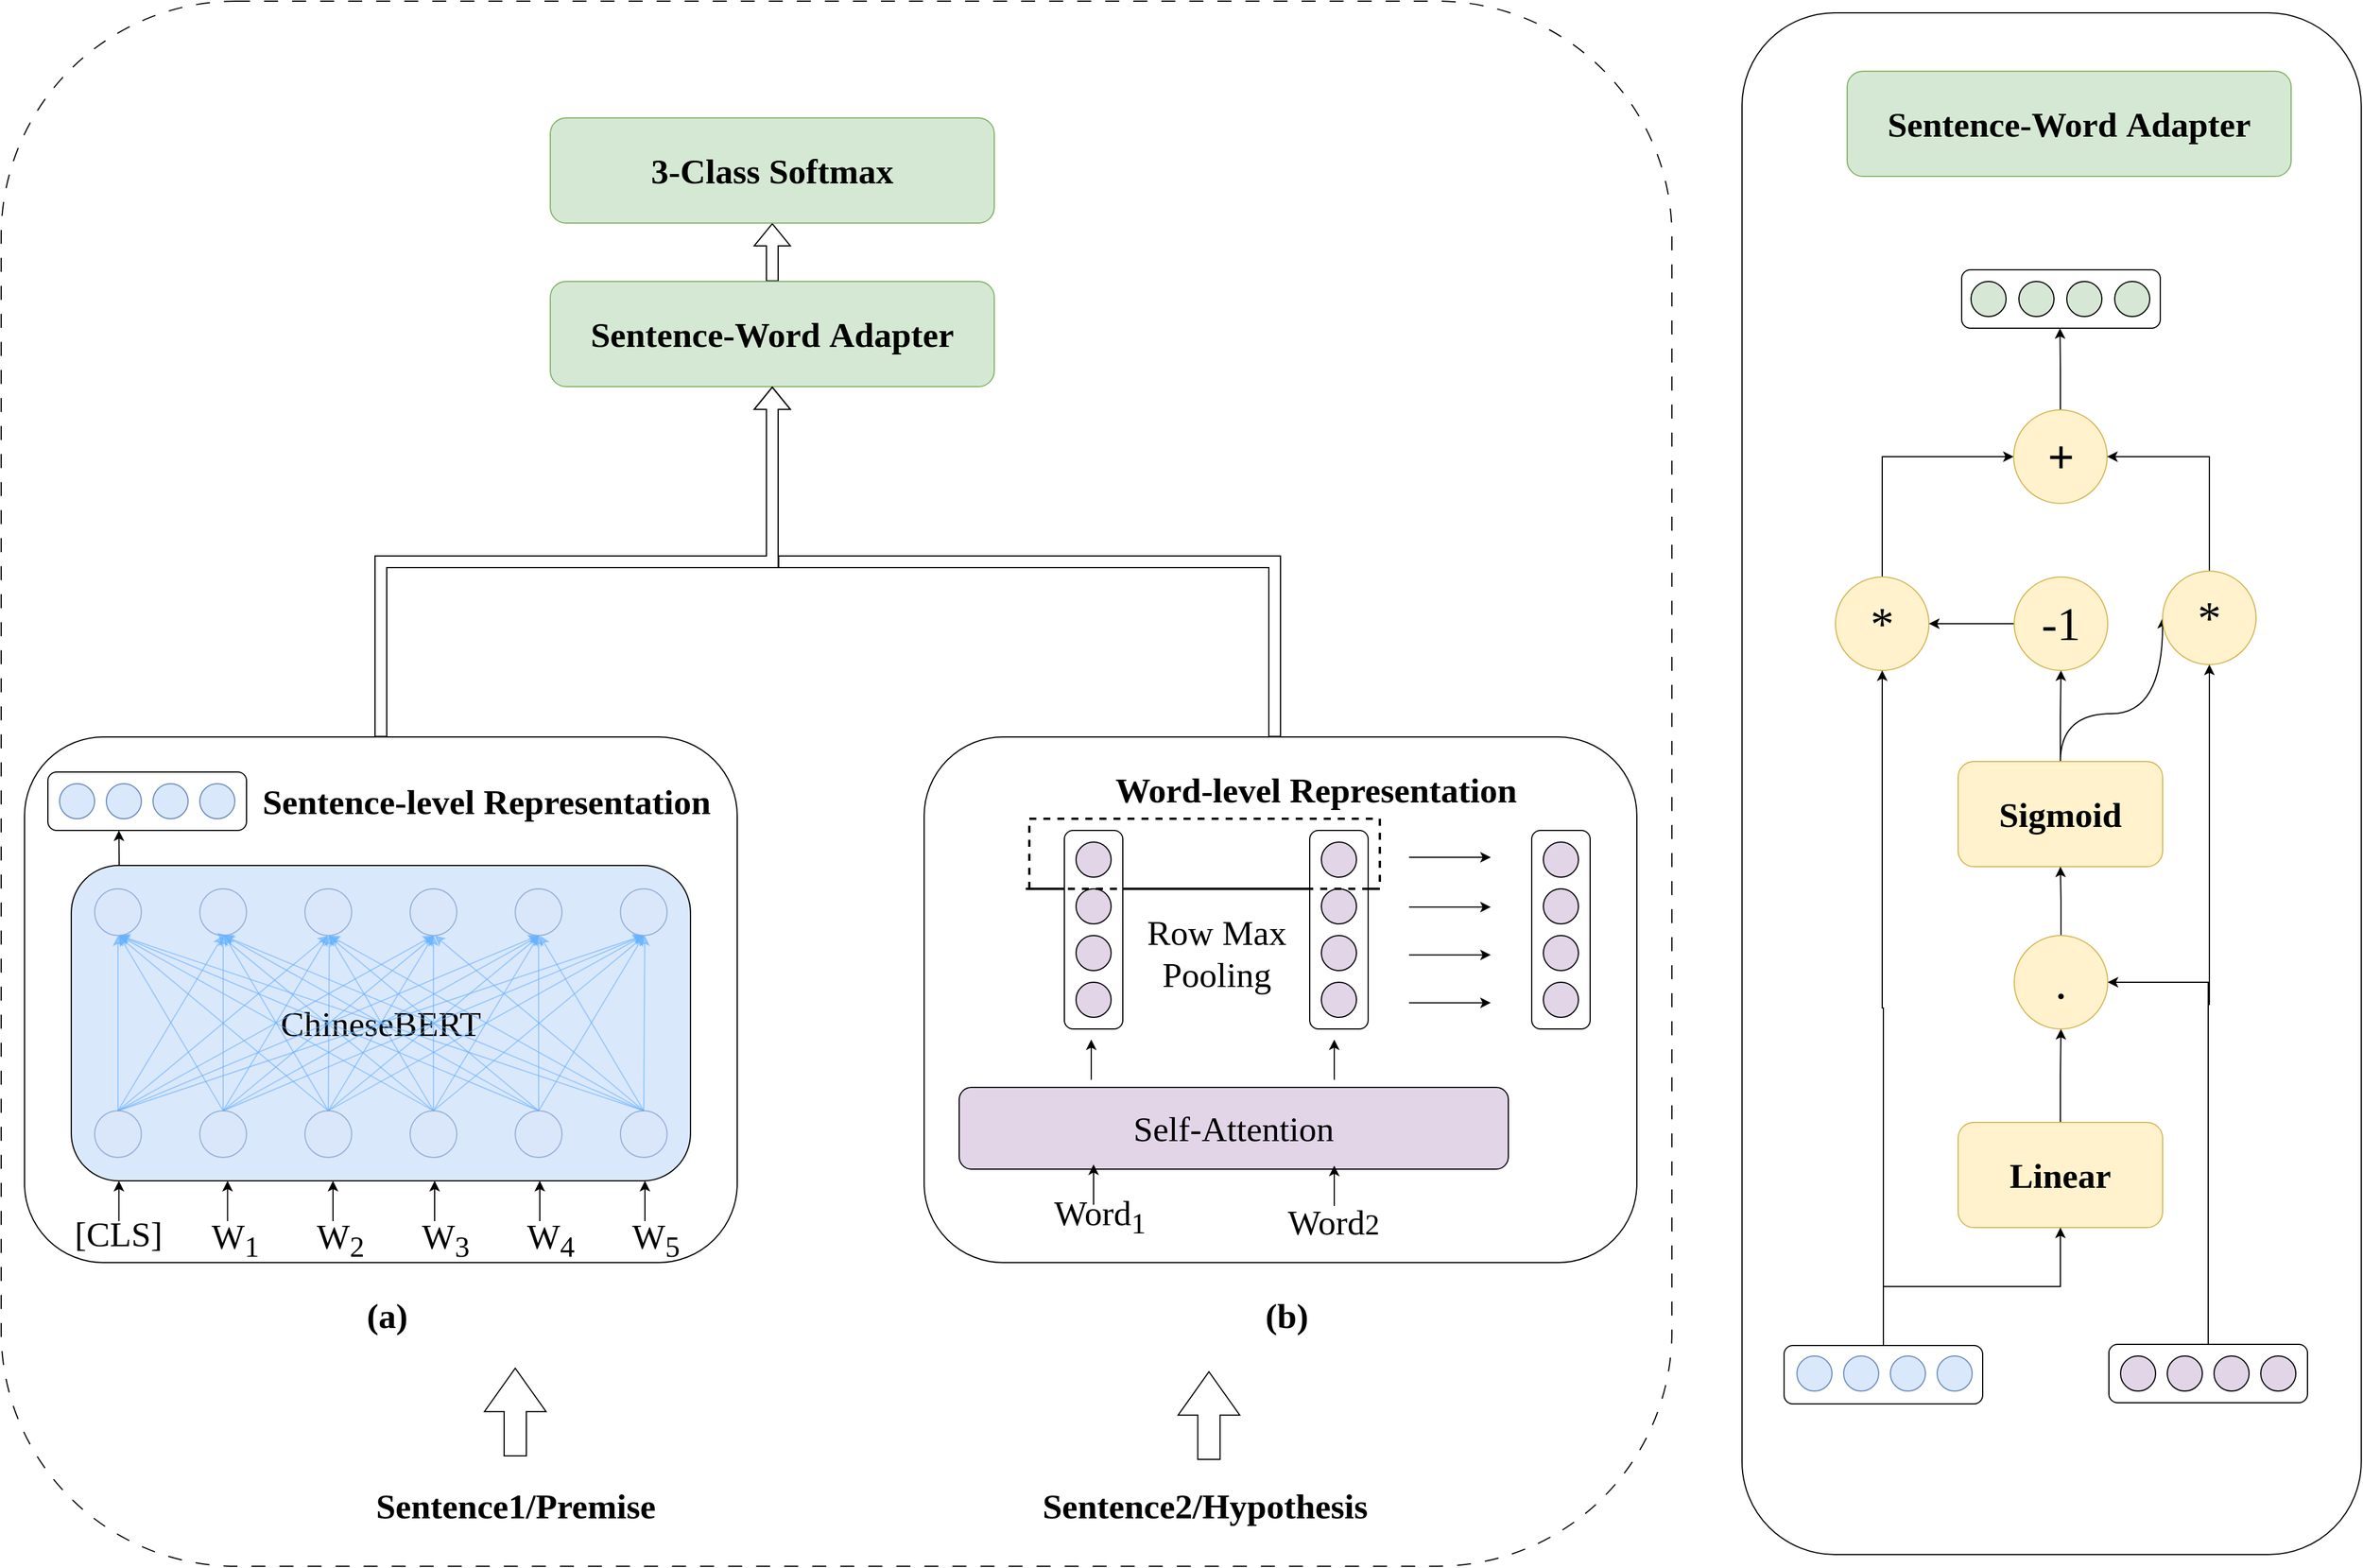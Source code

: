 <mxfile version="23.1.6" type="github">
  <diagram name="第 1 页" id="VYbCO--YuYpUogVYsecE">
    <mxGraphModel dx="3771" dy="2033" grid="1" gridSize="10" guides="1" tooltips="1" connect="1" arrows="1" fold="1" page="1" pageScale="1" pageWidth="827" pageHeight="1169" math="0" shadow="0">
      <root>
        <mxCell id="0" />
        <mxCell id="1" parent="0" />
        <mxCell id="rdohVRuR8QGzKIeL4WwT-202" value="" style="rounded=1;whiteSpace=wrap;html=1;dashed=1;dashPattern=12 12;" vertex="1" parent="1">
          <mxGeometry x="10" y="20" width="1430" height="1340" as="geometry" />
        </mxCell>
        <mxCell id="rdohVRuR8QGzKIeL4WwT-1" value="&lt;font face=&quot;Times New Roman&quot; style=&quot;font-size: 30px;&quot;&gt;&lt;b&gt;Sentence1/Premise&lt;/b&gt;&lt;/font&gt;" style="text;html=1;align=center;verticalAlign=middle;resizable=0;points=[];autosize=1;strokeColor=none;fillColor=none;" vertex="1" parent="1">
          <mxGeometry x="320" y="1283" width="260" height="50" as="geometry" />
        </mxCell>
        <mxCell id="rdohVRuR8QGzKIeL4WwT-2" value="&lt;font face=&quot;Times New Roman&quot; style=&quot;font-size: 30px;&quot;&gt;&lt;b&gt;Sentence2/Hypothesis&lt;/b&gt;&lt;/font&gt;" style="text;html=1;align=center;verticalAlign=middle;resizable=0;points=[];autosize=1;strokeColor=none;fillColor=none;" vertex="1" parent="1">
          <mxGeometry x="890" y="1283" width="300" height="50" as="geometry" />
        </mxCell>
        <mxCell id="rdohVRuR8QGzKIeL4WwT-63" value="" style="shape=flexArrow;endArrow=classic;html=1;rounded=0;endWidth=32.727;endSize=12.048;width=19.048;" edge="1" parent="1">
          <mxGeometry width="50" height="50" relative="1" as="geometry">
            <mxPoint x="450" y="1266" as="sourcePoint" />
            <mxPoint x="450" y="1190" as="targetPoint" />
          </mxGeometry>
        </mxCell>
        <mxCell id="rdohVRuR8QGzKIeL4WwT-64" value="" style="shape=flexArrow;endArrow=classic;html=1;rounded=0;endWidth=32.727;endSize=12.048;width=19.048;" edge="1" parent="1">
          <mxGeometry width="50" height="50" relative="1" as="geometry">
            <mxPoint x="1043.73" y="1269" as="sourcePoint" />
            <mxPoint x="1043.73" y="1193" as="targetPoint" />
          </mxGeometry>
        </mxCell>
        <mxCell id="rdohVRuR8QGzKIeL4WwT-67" value="" style="rounded=1;whiteSpace=wrap;html=1;" vertex="1" parent="1">
          <mxGeometry x="30" y="650" width="610" height="450" as="geometry" />
        </mxCell>
        <mxCell id="rdohVRuR8QGzKIeL4WwT-68" value="&lt;font style=&quot;font-size: 30px;&quot; face=&quot;Times New Roman&quot;&gt;&lt;b&gt;Sentence-level Representation&lt;/b&gt;&lt;/font&gt;" style="text;html=1;align=center;verticalAlign=middle;resizable=0;points=[];autosize=1;strokeColor=none;fillColor=none;" vertex="1" parent="1">
          <mxGeometry x="220" y="680" width="410" height="50" as="geometry" />
        </mxCell>
        <mxCell id="rdohVRuR8QGzKIeL4WwT-69" value="&lt;font style=&quot;font-size: 30px;&quot; face=&quot;Times New Roman&quot;&gt;[CLS]&lt;/font&gt;" style="text;html=1;align=center;verticalAlign=middle;resizable=0;points=[];autosize=1;strokeColor=none;fillColor=none;" vertex="1" parent="1">
          <mxGeometry x="60" y="1050" width="100" height="50" as="geometry" />
        </mxCell>
        <mxCell id="rdohVRuR8QGzKIeL4WwT-70" value="&lt;font style=&quot;font-size: 30px;&quot; face=&quot;Times New Roman&quot;&gt;W&lt;sub&gt;1&lt;/sub&gt;&lt;/font&gt;" style="text;html=1;align=center;verticalAlign=middle;resizable=0;points=[];autosize=1;strokeColor=none;fillColor=none;" vertex="1" parent="1">
          <mxGeometry x="180" y="1050" width="60" height="60" as="geometry" />
        </mxCell>
        <mxCell id="rdohVRuR8QGzKIeL4WwT-71" value="&lt;font style=&quot;font-size: 30px;&quot; face=&quot;Times New Roman&quot;&gt;W&lt;sub&gt;2&lt;/sub&gt;&lt;/font&gt;" style="text;html=1;align=center;verticalAlign=middle;resizable=0;points=[];autosize=1;strokeColor=none;fillColor=none;" vertex="1" parent="1">
          <mxGeometry x="270" y="1050" width="60" height="60" as="geometry" />
        </mxCell>
        <mxCell id="rdohVRuR8QGzKIeL4WwT-72" value="&lt;font style=&quot;font-size: 30px;&quot; face=&quot;Times New Roman&quot;&gt;W&lt;sub&gt;3&lt;/sub&gt;&lt;/font&gt;" style="text;html=1;align=center;verticalAlign=middle;resizable=0;points=[];autosize=1;strokeColor=none;fillColor=none;" vertex="1" parent="1">
          <mxGeometry x="360" y="1050" width="60" height="60" as="geometry" />
        </mxCell>
        <mxCell id="rdohVRuR8QGzKIeL4WwT-73" value="&lt;font style=&quot;font-size: 30px;&quot; face=&quot;Times New Roman&quot;&gt;W&lt;sub&gt;4&lt;/sub&gt;&lt;/font&gt;" style="text;html=1;align=center;verticalAlign=middle;resizable=0;points=[];autosize=1;strokeColor=none;fillColor=none;" vertex="1" parent="1">
          <mxGeometry x="450" y="1050" width="60" height="60" as="geometry" />
        </mxCell>
        <mxCell id="rdohVRuR8QGzKIeL4WwT-74" value="&lt;font style=&quot;font-size: 30px;&quot; face=&quot;Times New Roman&quot;&gt;W&lt;sub&gt;5&lt;/sub&gt;&lt;/font&gt;" style="text;html=1;align=center;verticalAlign=middle;resizable=0;points=[];autosize=1;strokeColor=none;fillColor=none;" vertex="1" parent="1">
          <mxGeometry x="540" y="1050" width="60" height="60" as="geometry" />
        </mxCell>
        <mxCell id="rdohVRuR8QGzKIeL4WwT-75" value="" style="group" vertex="1" connectable="0" parent="1">
          <mxGeometry x="50" y="680" width="170" height="50" as="geometry" />
        </mxCell>
        <mxCell id="rdohVRuR8QGzKIeL4WwT-76" value="" style="rounded=1;whiteSpace=wrap;html=1;container=0;" vertex="1" parent="rdohVRuR8QGzKIeL4WwT-75">
          <mxGeometry width="170" height="50" as="geometry" />
        </mxCell>
        <mxCell id="rdohVRuR8QGzKIeL4WwT-77" value="" style="ellipse;whiteSpace=wrap;html=1;aspect=fixed;fillColor=#dae8fc;strokeColor=#6c8ebf;container=0;" vertex="1" parent="rdohVRuR8QGzKIeL4WwT-75">
          <mxGeometry x="10" y="10" width="30" height="30" as="geometry" />
        </mxCell>
        <mxCell id="rdohVRuR8QGzKIeL4WwT-78" value="" style="ellipse;whiteSpace=wrap;html=1;aspect=fixed;fillColor=#dae8fc;strokeColor=#6c8ebf;container=0;" vertex="1" parent="rdohVRuR8QGzKIeL4WwT-75">
          <mxGeometry x="50" y="10" width="30" height="30" as="geometry" />
        </mxCell>
        <mxCell id="rdohVRuR8QGzKIeL4WwT-79" value="" style="ellipse;whiteSpace=wrap;html=1;aspect=fixed;fillColor=#dae8fc;strokeColor=#6c8ebf;container=0;" vertex="1" parent="rdohVRuR8QGzKIeL4WwT-75">
          <mxGeometry x="130" y="10" width="30" height="30" as="geometry" />
        </mxCell>
        <mxCell id="rdohVRuR8QGzKIeL4WwT-80" value="" style="ellipse;whiteSpace=wrap;html=1;aspect=fixed;fillColor=#dae8fc;strokeColor=#6c8ebf;container=0;" vertex="1" parent="rdohVRuR8QGzKIeL4WwT-75">
          <mxGeometry x="90" y="10" width="30" height="30" as="geometry" />
        </mxCell>
        <mxCell id="rdohVRuR8QGzKIeL4WwT-81" value="" style="endArrow=classic;html=1;rounded=0;" edge="1" parent="1">
          <mxGeometry width="50" height="50" relative="1" as="geometry">
            <mxPoint x="110.76" y="1064.49" as="sourcePoint" />
            <mxPoint x="110.76" y="1030" as="targetPoint" />
          </mxGeometry>
        </mxCell>
        <mxCell id="rdohVRuR8QGzKIeL4WwT-82" value="" style="endArrow=classic;html=1;rounded=0;" edge="1" parent="1">
          <mxGeometry width="50" height="50" relative="1" as="geometry">
            <mxPoint x="203.76" y="1064.49" as="sourcePoint" />
            <mxPoint x="203.76" y="1030" as="targetPoint" />
          </mxGeometry>
        </mxCell>
        <mxCell id="rdohVRuR8QGzKIeL4WwT-83" value="" style="endArrow=classic;html=1;rounded=0;" edge="1" parent="1">
          <mxGeometry width="50" height="50" relative="1" as="geometry">
            <mxPoint x="294" y="1064.49" as="sourcePoint" />
            <mxPoint x="294" y="1030" as="targetPoint" />
          </mxGeometry>
        </mxCell>
        <mxCell id="rdohVRuR8QGzKIeL4WwT-84" value="" style="endArrow=classic;html=1;rounded=0;" edge="1" parent="1">
          <mxGeometry width="50" height="50" relative="1" as="geometry">
            <mxPoint x="381" y="1064.49" as="sourcePoint" />
            <mxPoint x="381" y="1030" as="targetPoint" />
          </mxGeometry>
        </mxCell>
        <mxCell id="rdohVRuR8QGzKIeL4WwT-85" value="" style="endArrow=classic;html=1;rounded=0;" edge="1" parent="1">
          <mxGeometry width="50" height="50" relative="1" as="geometry">
            <mxPoint x="471" y="1064.49" as="sourcePoint" />
            <mxPoint x="471" y="1030" as="targetPoint" />
          </mxGeometry>
        </mxCell>
        <mxCell id="rdohVRuR8QGzKIeL4WwT-86" value="" style="endArrow=classic;html=1;rounded=0;" edge="1" parent="1">
          <mxGeometry width="50" height="50" relative="1" as="geometry">
            <mxPoint x="561" y="1064.49" as="sourcePoint" />
            <mxPoint x="561" y="1030" as="targetPoint" />
          </mxGeometry>
        </mxCell>
        <mxCell id="rdohVRuR8QGzKIeL4WwT-87" value="" style="endArrow=classic;html=1;rounded=0;" edge="1" parent="1">
          <mxGeometry width="50" height="50" relative="1" as="geometry">
            <mxPoint x="111" y="760" as="sourcePoint" />
            <mxPoint x="110.76" y="730" as="targetPoint" />
          </mxGeometry>
        </mxCell>
        <mxCell id="rdohVRuR8QGzKIeL4WwT-88" value="&lt;font face=&quot;Times New Roman&quot;&gt;&lt;span style=&quot;font-size: 30px;&quot;&gt;&lt;b&gt;(a)&lt;/b&gt;&lt;/span&gt;&lt;/font&gt;" style="text;html=1;align=center;verticalAlign=middle;resizable=0;points=[];autosize=1;strokeColor=none;fillColor=none;" vertex="1" parent="1">
          <mxGeometry x="310" y="1120" width="60" height="50" as="geometry" />
        </mxCell>
        <mxCell id="rdohVRuR8QGzKIeL4WwT-89" value="&lt;font face=&quot;Times New Roman&quot; style=&quot;font-size: 30px;&quot;&gt;ChineseBERT&lt;/font&gt;" style="rounded=1;whiteSpace=wrap;html=1;fillColor=#dae8fc;strokeColor=default;" vertex="1" parent="1">
          <mxGeometry x="70" y="760" width="530" height="270" as="geometry" />
        </mxCell>
        <mxCell id="rdohVRuR8QGzKIeL4WwT-90" value="" style="ellipse;whiteSpace=wrap;html=1;aspect=fixed;fillColor=#dae8fc;strokeColor=#6c8ebf;opacity=60;" vertex="1" parent="1">
          <mxGeometry x="90" y="780" width="40" height="40" as="geometry" />
        </mxCell>
        <mxCell id="rdohVRuR8QGzKIeL4WwT-91" value="" style="ellipse;whiteSpace=wrap;html=1;aspect=fixed;fillColor=#dae8fc;strokeColor=#6c8ebf;opacity=60;" vertex="1" parent="1">
          <mxGeometry x="180" y="780" width="40" height="40" as="geometry" />
        </mxCell>
        <mxCell id="rdohVRuR8QGzKIeL4WwT-92" value="" style="ellipse;whiteSpace=wrap;html=1;aspect=fixed;fillColor=#dae8fc;strokeColor=#6c8ebf;opacity=60;" vertex="1" parent="1">
          <mxGeometry x="270" y="780" width="40" height="40" as="geometry" />
        </mxCell>
        <mxCell id="rdohVRuR8QGzKIeL4WwT-93" value="" style="ellipse;whiteSpace=wrap;html=1;aspect=fixed;fillColor=#dae8fc;strokeColor=#6c8ebf;opacity=60;" vertex="1" parent="1">
          <mxGeometry x="360" y="780" width="40" height="40" as="geometry" />
        </mxCell>
        <mxCell id="rdohVRuR8QGzKIeL4WwT-94" value="" style="ellipse;whiteSpace=wrap;html=1;aspect=fixed;fillColor=#dae8fc;strokeColor=#6c8ebf;opacity=60;" vertex="1" parent="1">
          <mxGeometry x="450" y="780" width="40" height="40" as="geometry" />
        </mxCell>
        <mxCell id="rdohVRuR8QGzKIeL4WwT-95" value="" style="ellipse;whiteSpace=wrap;html=1;aspect=fixed;fillColor=#dae8fc;strokeColor=#6c8ebf;opacity=60;" vertex="1" parent="1">
          <mxGeometry x="540" y="780" width="40" height="40" as="geometry" />
        </mxCell>
        <mxCell id="rdohVRuR8QGzKIeL4WwT-96" style="edgeStyle=orthogonalEdgeStyle;rounded=0;orthogonalLoop=1;jettySize=auto;html=1;entryX=0.5;entryY=1;entryDx=0;entryDy=0;opacity=60;strokeColor=#66B2FF;" edge="1" parent="1" source="rdohVRuR8QGzKIeL4WwT-102" target="rdohVRuR8QGzKIeL4WwT-90">
          <mxGeometry relative="1" as="geometry" />
        </mxCell>
        <mxCell id="rdohVRuR8QGzKIeL4WwT-97" style="rounded=0;orthogonalLoop=1;jettySize=auto;html=1;exitX=0.5;exitY=0;exitDx=0;exitDy=0;entryX=0.5;entryY=1;entryDx=0;entryDy=0;opacity=60;strokeColor=#66B2FF;" edge="1" parent="1" source="rdohVRuR8QGzKIeL4WwT-102" target="rdohVRuR8QGzKIeL4WwT-91">
          <mxGeometry relative="1" as="geometry" />
        </mxCell>
        <mxCell id="rdohVRuR8QGzKIeL4WwT-98" style="rounded=0;orthogonalLoop=1;jettySize=auto;html=1;exitX=0.5;exitY=0;exitDx=0;exitDy=0;entryX=0.5;entryY=1;entryDx=0;entryDy=0;opacity=60;strokeColor=#66B2FF;" edge="1" parent="1" source="rdohVRuR8QGzKIeL4WwT-102" target="rdohVRuR8QGzKIeL4WwT-92">
          <mxGeometry relative="1" as="geometry" />
        </mxCell>
        <mxCell id="rdohVRuR8QGzKIeL4WwT-99" style="rounded=0;orthogonalLoop=1;jettySize=auto;html=1;exitX=0.5;exitY=0;exitDx=0;exitDy=0;entryX=0.5;entryY=1;entryDx=0;entryDy=0;opacity=60;strokeColor=#66B2FF;" edge="1" parent="1" source="rdohVRuR8QGzKIeL4WwT-102" target="rdohVRuR8QGzKIeL4WwT-93">
          <mxGeometry relative="1" as="geometry" />
        </mxCell>
        <mxCell id="rdohVRuR8QGzKIeL4WwT-100" style="rounded=0;orthogonalLoop=1;jettySize=auto;html=1;exitX=0.5;exitY=0;exitDx=0;exitDy=0;entryX=0.5;entryY=1;entryDx=0;entryDy=0;opacity=60;strokeColor=#66B2FF;" edge="1" parent="1" source="rdohVRuR8QGzKIeL4WwT-102" target="rdohVRuR8QGzKIeL4WwT-94">
          <mxGeometry relative="1" as="geometry" />
        </mxCell>
        <mxCell id="rdohVRuR8QGzKIeL4WwT-101" style="rounded=0;orthogonalLoop=1;jettySize=auto;html=1;exitX=0.5;exitY=0;exitDx=0;exitDy=0;entryX=0.5;entryY=1;entryDx=0;entryDy=0;opacity=60;strokeColor=#66B2FF;" edge="1" parent="1" source="rdohVRuR8QGzKIeL4WwT-102" target="rdohVRuR8QGzKIeL4WwT-95">
          <mxGeometry relative="1" as="geometry" />
        </mxCell>
        <mxCell id="rdohVRuR8QGzKIeL4WwT-102" value="" style="ellipse;whiteSpace=wrap;html=1;aspect=fixed;fillColor=#dae8fc;strokeColor=#6c8ebf;opacity=60;" vertex="1" parent="1">
          <mxGeometry x="90" y="970" width="40" height="40" as="geometry" />
        </mxCell>
        <mxCell id="rdohVRuR8QGzKIeL4WwT-103" style="rounded=0;orthogonalLoop=1;jettySize=auto;html=1;exitX=0.5;exitY=0;exitDx=0;exitDy=0;opacity=60;strokeColor=#66B2FF;" edge="1" parent="1" source="rdohVRuR8QGzKIeL4WwT-109">
          <mxGeometry relative="1" as="geometry">
            <mxPoint x="111" y="820" as="targetPoint" />
          </mxGeometry>
        </mxCell>
        <mxCell id="rdohVRuR8QGzKIeL4WwT-104" style="rounded=0;orthogonalLoop=1;jettySize=auto;html=1;exitX=0.5;exitY=0;exitDx=0;exitDy=0;entryX=0.5;entryY=1;entryDx=0;entryDy=0;opacity=60;strokeColor=#66B2FF;" edge="1" parent="1" source="rdohVRuR8QGzKIeL4WwT-109" target="rdohVRuR8QGzKIeL4WwT-91">
          <mxGeometry relative="1" as="geometry" />
        </mxCell>
        <mxCell id="rdohVRuR8QGzKIeL4WwT-105" style="edgeStyle=none;rounded=0;orthogonalLoop=1;jettySize=auto;html=1;exitX=0.5;exitY=0;exitDx=0;exitDy=0;entryX=0.5;entryY=1;entryDx=0;entryDy=0;opacity=60;strokeColor=#66B2FF;" edge="1" parent="1" source="rdohVRuR8QGzKIeL4WwT-109" target="rdohVRuR8QGzKIeL4WwT-92">
          <mxGeometry relative="1" as="geometry" />
        </mxCell>
        <mxCell id="rdohVRuR8QGzKIeL4WwT-106" style="edgeStyle=none;rounded=0;orthogonalLoop=1;jettySize=auto;html=1;exitX=0.5;exitY=0;exitDx=0;exitDy=0;opacity=60;strokeColor=#66B2FF;" edge="1" parent="1" source="rdohVRuR8QGzKIeL4WwT-109">
          <mxGeometry relative="1" as="geometry">
            <mxPoint x="381" y="820" as="targetPoint" />
          </mxGeometry>
        </mxCell>
        <mxCell id="rdohVRuR8QGzKIeL4WwT-107" style="edgeStyle=none;rounded=0;orthogonalLoop=1;jettySize=auto;html=1;exitX=0.5;exitY=0;exitDx=0;exitDy=0;opacity=60;strokeColor=#66B2FF;" edge="1" parent="1" source="rdohVRuR8QGzKIeL4WwT-109">
          <mxGeometry relative="1" as="geometry">
            <mxPoint x="471" y="820" as="targetPoint" />
          </mxGeometry>
        </mxCell>
        <mxCell id="rdohVRuR8QGzKIeL4WwT-108" style="edgeStyle=none;rounded=0;orthogonalLoop=1;jettySize=auto;html=1;exitX=0.5;exitY=0;exitDx=0;exitDy=0;entryX=0.5;entryY=1;entryDx=0;entryDy=0;opacity=60;strokeColor=#66B2FF;" edge="1" parent="1" source="rdohVRuR8QGzKIeL4WwT-109" target="rdohVRuR8QGzKIeL4WwT-95">
          <mxGeometry relative="1" as="geometry" />
        </mxCell>
        <mxCell id="rdohVRuR8QGzKIeL4WwT-109" value="" style="ellipse;whiteSpace=wrap;html=1;aspect=fixed;fillColor=#dae8fc;strokeColor=#6c8ebf;opacity=60;" vertex="1" parent="1">
          <mxGeometry x="180" y="970" width="40" height="40" as="geometry" />
        </mxCell>
        <mxCell id="rdohVRuR8QGzKIeL4WwT-110" style="edgeStyle=none;rounded=0;orthogonalLoop=1;jettySize=auto;html=1;exitX=0.5;exitY=0;exitDx=0;exitDy=0;entryX=0.5;entryY=1;entryDx=0;entryDy=0;opacity=60;strokeColor=#66B2FF;" edge="1" parent="1" source="rdohVRuR8QGzKIeL4WwT-116" target="rdohVRuR8QGzKIeL4WwT-90">
          <mxGeometry relative="1" as="geometry" />
        </mxCell>
        <mxCell id="rdohVRuR8QGzKIeL4WwT-111" style="edgeStyle=none;rounded=0;orthogonalLoop=1;jettySize=auto;html=1;exitX=0.5;exitY=0;exitDx=0;exitDy=0;opacity=60;strokeColor=#66B2FF;" edge="1" parent="1" source="rdohVRuR8QGzKIeL4WwT-116">
          <mxGeometry relative="1" as="geometry">
            <mxPoint x="201" y="820" as="targetPoint" />
          </mxGeometry>
        </mxCell>
        <mxCell id="rdohVRuR8QGzKIeL4WwT-112" style="edgeStyle=none;rounded=0;orthogonalLoop=1;jettySize=auto;html=1;exitX=0.5;exitY=0;exitDx=0;exitDy=0;opacity=60;strokeColor=#66B2FF;" edge="1" parent="1" source="rdohVRuR8QGzKIeL4WwT-116">
          <mxGeometry relative="1" as="geometry">
            <mxPoint x="290.857" y="820" as="targetPoint" />
          </mxGeometry>
        </mxCell>
        <mxCell id="rdohVRuR8QGzKIeL4WwT-113" style="edgeStyle=none;rounded=0;orthogonalLoop=1;jettySize=auto;html=1;exitX=0.5;exitY=0;exitDx=0;exitDy=0;entryX=0.5;entryY=1;entryDx=0;entryDy=0;opacity=60;strokeColor=#66B2FF;" edge="1" parent="1" source="rdohVRuR8QGzKIeL4WwT-116" target="rdohVRuR8QGzKIeL4WwT-93">
          <mxGeometry relative="1" as="geometry" />
        </mxCell>
        <mxCell id="rdohVRuR8QGzKIeL4WwT-114" style="edgeStyle=none;rounded=0;orthogonalLoop=1;jettySize=auto;html=1;exitX=0.5;exitY=0;exitDx=0;exitDy=0;opacity=60;strokeColor=#66B2FF;" edge="1" parent="1" source="rdohVRuR8QGzKIeL4WwT-116">
          <mxGeometry relative="1" as="geometry">
            <mxPoint x="471" y="820" as="targetPoint" />
          </mxGeometry>
        </mxCell>
        <mxCell id="rdohVRuR8QGzKIeL4WwT-115" style="edgeStyle=none;rounded=0;orthogonalLoop=1;jettySize=auto;html=1;exitX=0.5;exitY=0;exitDx=0;exitDy=0;entryX=0.5;entryY=1;entryDx=0;entryDy=0;opacity=60;strokeColor=#66B2FF;" edge="1" parent="1" source="rdohVRuR8QGzKIeL4WwT-116" target="rdohVRuR8QGzKIeL4WwT-95">
          <mxGeometry relative="1" as="geometry" />
        </mxCell>
        <mxCell id="rdohVRuR8QGzKIeL4WwT-116" value="" style="ellipse;whiteSpace=wrap;html=1;aspect=fixed;fillColor=#dae8fc;strokeColor=#6c8ebf;opacity=60;" vertex="1" parent="1">
          <mxGeometry x="270" y="970" width="40" height="40" as="geometry" />
        </mxCell>
        <mxCell id="rdohVRuR8QGzKIeL4WwT-117" style="edgeStyle=none;rounded=0;orthogonalLoop=1;jettySize=auto;html=1;exitX=0.5;exitY=0;exitDx=0;exitDy=0;opacity=60;strokeColor=#66B2FF;" edge="1" parent="1" source="rdohVRuR8QGzKIeL4WwT-123">
          <mxGeometry relative="1" as="geometry">
            <mxPoint x="111" y="820" as="targetPoint" />
          </mxGeometry>
        </mxCell>
        <mxCell id="rdohVRuR8QGzKIeL4WwT-118" style="edgeStyle=none;rounded=0;orthogonalLoop=1;jettySize=auto;html=1;exitX=0.5;exitY=0;exitDx=0;exitDy=0;entryX=0.371;entryY=0.941;entryDx=0;entryDy=0;entryPerimeter=0;opacity=60;strokeColor=#66B2FF;" edge="1" parent="1" source="rdohVRuR8QGzKIeL4WwT-123" target="rdohVRuR8QGzKIeL4WwT-91">
          <mxGeometry relative="1" as="geometry" />
        </mxCell>
        <mxCell id="rdohVRuR8QGzKIeL4WwT-119" style="edgeStyle=none;rounded=0;orthogonalLoop=1;jettySize=auto;html=1;exitX=0.5;exitY=0;exitDx=0;exitDy=0;opacity=60;strokeColor=#66B2FF;" edge="1" parent="1" source="rdohVRuR8QGzKIeL4WwT-123">
          <mxGeometry relative="1" as="geometry">
            <mxPoint x="291" y="820" as="targetPoint" />
          </mxGeometry>
        </mxCell>
        <mxCell id="rdohVRuR8QGzKIeL4WwT-120" style="edgeStyle=none;rounded=0;orthogonalLoop=1;jettySize=auto;html=1;exitX=0.5;exitY=0;exitDx=0;exitDy=0;opacity=60;strokeColor=#66B2FF;" edge="1" parent="1" source="rdohVRuR8QGzKIeL4WwT-123" target="rdohVRuR8QGzKIeL4WwT-93">
          <mxGeometry relative="1" as="geometry" />
        </mxCell>
        <mxCell id="rdohVRuR8QGzKIeL4WwT-121" style="edgeStyle=none;rounded=0;orthogonalLoop=1;jettySize=auto;html=1;exitX=0.5;exitY=0;exitDx=0;exitDy=0;entryX=0.5;entryY=1;entryDx=0;entryDy=0;opacity=60;strokeColor=#66B2FF;" edge="1" parent="1" source="rdohVRuR8QGzKIeL4WwT-123" target="rdohVRuR8QGzKIeL4WwT-94">
          <mxGeometry relative="1" as="geometry" />
        </mxCell>
        <mxCell id="rdohVRuR8QGzKIeL4WwT-122" style="edgeStyle=none;rounded=0;orthogonalLoop=1;jettySize=auto;html=1;exitX=0.5;exitY=0;exitDx=0;exitDy=0;opacity=60;strokeColor=#66B2FF;" edge="1" parent="1" source="rdohVRuR8QGzKIeL4WwT-123">
          <mxGeometry relative="1" as="geometry">
            <mxPoint x="561" y="820" as="targetPoint" />
          </mxGeometry>
        </mxCell>
        <mxCell id="rdohVRuR8QGzKIeL4WwT-123" value="" style="ellipse;whiteSpace=wrap;html=1;aspect=fixed;fillColor=#dae8fc;strokeColor=#6c8ebf;opacity=60;" vertex="1" parent="1">
          <mxGeometry x="360" y="970" width="40" height="40" as="geometry" />
        </mxCell>
        <mxCell id="rdohVRuR8QGzKIeL4WwT-124" style="edgeStyle=none;rounded=0;orthogonalLoop=1;jettySize=auto;html=1;exitX=0.5;exitY=0;exitDx=0;exitDy=0;opacity=60;strokeColor=#66B2FF;" edge="1" parent="1" source="rdohVRuR8QGzKIeL4WwT-129">
          <mxGeometry relative="1" as="geometry">
            <mxPoint x="111" y="820" as="targetPoint" />
          </mxGeometry>
        </mxCell>
        <mxCell id="rdohVRuR8QGzKIeL4WwT-125" style="edgeStyle=none;rounded=0;orthogonalLoop=1;jettySize=auto;html=1;exitX=0.5;exitY=0;exitDx=0;exitDy=0;opacity=60;strokeColor=#66B2FF;" edge="1" parent="1" source="rdohVRuR8QGzKIeL4WwT-129">
          <mxGeometry relative="1" as="geometry">
            <mxPoint x="201" y="820" as="targetPoint" />
          </mxGeometry>
        </mxCell>
        <mxCell id="rdohVRuR8QGzKIeL4WwT-126" style="edgeStyle=none;rounded=0;orthogonalLoop=1;jettySize=auto;html=1;exitX=0.5;exitY=0;exitDx=0;exitDy=0;entryX=0.5;entryY=1;entryDx=0;entryDy=0;opacity=60;strokeColor=#66B2FF;" edge="1" parent="1" source="rdohVRuR8QGzKIeL4WwT-129" target="rdohVRuR8QGzKIeL4WwT-92">
          <mxGeometry relative="1" as="geometry" />
        </mxCell>
        <mxCell id="rdohVRuR8QGzKIeL4WwT-127" style="edgeStyle=none;rounded=0;orthogonalLoop=1;jettySize=auto;html=1;exitX=0.5;exitY=0;exitDx=0;exitDy=0;entryX=0.5;entryY=1;entryDx=0;entryDy=0;opacity=60;strokeColor=#66B2FF;" edge="1" parent="1" source="rdohVRuR8QGzKIeL4WwT-129" target="rdohVRuR8QGzKIeL4WwT-94">
          <mxGeometry relative="1" as="geometry" />
        </mxCell>
        <mxCell id="rdohVRuR8QGzKIeL4WwT-128" style="edgeStyle=none;rounded=0;orthogonalLoop=1;jettySize=auto;html=1;exitX=0.5;exitY=0;exitDx=0;exitDy=0;entryX=0.5;entryY=1;entryDx=0;entryDy=0;opacity=60;strokeColor=#66B2FF;" edge="1" parent="1" source="rdohVRuR8QGzKIeL4WwT-129" target="rdohVRuR8QGzKIeL4WwT-95">
          <mxGeometry relative="1" as="geometry" />
        </mxCell>
        <mxCell id="rdohVRuR8QGzKIeL4WwT-129" value="" style="ellipse;whiteSpace=wrap;html=1;aspect=fixed;fillColor=#dae8fc;strokeColor=#6c8ebf;opacity=60;" vertex="1" parent="1">
          <mxGeometry x="450" y="970" width="40" height="40" as="geometry" />
        </mxCell>
        <mxCell id="rdohVRuR8QGzKIeL4WwT-130" style="edgeStyle=none;rounded=0;orthogonalLoop=1;jettySize=auto;html=1;exitX=0.5;exitY=0;exitDx=0;exitDy=0;opacity=60;strokeColor=#66B2FF;" edge="1" parent="1" source="rdohVRuR8QGzKIeL4WwT-136">
          <mxGeometry relative="1" as="geometry">
            <mxPoint x="111" y="820" as="targetPoint" />
          </mxGeometry>
        </mxCell>
        <mxCell id="rdohVRuR8QGzKIeL4WwT-131" style="edgeStyle=none;rounded=0;orthogonalLoop=1;jettySize=auto;html=1;exitX=0.5;exitY=0;exitDx=0;exitDy=0;entryX=0.5;entryY=1;entryDx=0;entryDy=0;opacity=60;strokeColor=#66B2FF;" edge="1" parent="1" source="rdohVRuR8QGzKIeL4WwT-136" target="rdohVRuR8QGzKIeL4WwT-91">
          <mxGeometry relative="1" as="geometry" />
        </mxCell>
        <mxCell id="rdohVRuR8QGzKIeL4WwT-132" style="edgeStyle=none;rounded=0;orthogonalLoop=1;jettySize=auto;html=1;exitX=0.5;exitY=0;exitDx=0;exitDy=0;opacity=60;strokeColor=#66B2FF;" edge="1" parent="1" source="rdohVRuR8QGzKIeL4WwT-136">
          <mxGeometry relative="1" as="geometry">
            <mxPoint x="291" y="820" as="targetPoint" />
          </mxGeometry>
        </mxCell>
        <mxCell id="rdohVRuR8QGzKIeL4WwT-133" style="edgeStyle=none;rounded=0;orthogonalLoop=1;jettySize=auto;html=1;exitX=0.5;exitY=0;exitDx=0;exitDy=0;opacity=60;strokeColor=#66B2FF;" edge="1" parent="1" source="rdohVRuR8QGzKIeL4WwT-136">
          <mxGeometry relative="1" as="geometry">
            <mxPoint x="381" y="820" as="targetPoint" />
          </mxGeometry>
        </mxCell>
        <mxCell id="rdohVRuR8QGzKIeL4WwT-134" style="edgeStyle=none;rounded=0;orthogonalLoop=1;jettySize=auto;html=1;exitX=0.5;exitY=0;exitDx=0;exitDy=0;opacity=60;strokeColor=#66B2FF;" edge="1" parent="1" source="rdohVRuR8QGzKIeL4WwT-136">
          <mxGeometry relative="1" as="geometry">
            <mxPoint x="471" y="820" as="targetPoint" />
          </mxGeometry>
        </mxCell>
        <mxCell id="rdohVRuR8QGzKIeL4WwT-135" style="edgeStyle=none;rounded=0;orthogonalLoop=1;jettySize=auto;html=1;exitX=0.5;exitY=0;exitDx=0;exitDy=0;opacity=60;strokeColor=#66B2FF;" edge="1" parent="1" source="rdohVRuR8QGzKIeL4WwT-136">
          <mxGeometry relative="1" as="geometry">
            <mxPoint x="560.857" y="820" as="targetPoint" />
          </mxGeometry>
        </mxCell>
        <mxCell id="rdohVRuR8QGzKIeL4WwT-136" value="" style="ellipse;whiteSpace=wrap;html=1;aspect=fixed;fillColor=#dae8fc;strokeColor=#6c8ebf;opacity=60;" vertex="1" parent="1">
          <mxGeometry x="540" y="970" width="40" height="40" as="geometry" />
        </mxCell>
        <mxCell id="rdohVRuR8QGzKIeL4WwT-201" style="edgeStyle=orthogonalEdgeStyle;rounded=0;orthogonalLoop=1;jettySize=auto;html=1;exitX=0.5;exitY=0;exitDx=0;exitDy=0;shape=flexArrow;endArrow=none;endFill=0;" edge="1" parent="1">
          <mxGeometry relative="1" as="geometry">
            <mxPoint x="675" y="500" as="targetPoint" />
            <mxPoint x="1100" y="650" as="sourcePoint" />
            <Array as="points">
              <mxPoint x="1100" y="500" />
            </Array>
          </mxGeometry>
        </mxCell>
        <mxCell id="rdohVRuR8QGzKIeL4WwT-160" value="" style="rounded=1;whiteSpace=wrap;html=1;container=0;" vertex="1" parent="1">
          <mxGeometry x="800" y="650" width="610" height="450" as="geometry" />
        </mxCell>
        <mxCell id="rdohVRuR8QGzKIeL4WwT-161" value="&lt;font face=&quot;Times New Roman&quot;&gt;&lt;span style=&quot;font-size: 30px;&quot;&gt;&lt;b&gt;(b)&lt;/b&gt;&lt;/span&gt;&lt;/font&gt;" style="text;html=1;align=center;verticalAlign=middle;resizable=0;points=[];autosize=1;strokeColor=none;fillColor=none;container=0;" vertex="1" parent="1">
          <mxGeometry x="1080" y="1120" width="60" height="50" as="geometry" />
        </mxCell>
        <mxCell id="rdohVRuR8QGzKIeL4WwT-162" value="&lt;font face=&quot;Times New Roman&quot;&gt;&lt;span style=&quot;font-size: 30px;&quot;&gt;Word&lt;sub&gt;1&lt;/sub&gt;&lt;/span&gt;&lt;/font&gt;" style="text;html=1;align=center;verticalAlign=middle;resizable=0;points=[];autosize=1;strokeColor=none;fillColor=none;container=0;" vertex="1" parent="1">
          <mxGeometry x="900" y="1030" width="100" height="60" as="geometry" />
        </mxCell>
        <mxCell id="rdohVRuR8QGzKIeL4WwT-163" value="&lt;font style=&quot;font-size: 30px;&quot; face=&quot;Times New Roman&quot;&gt;Self-Attention&lt;/font&gt;" style="rounded=1;whiteSpace=wrap;html=1;fillColor=#e1d5e7;strokeColor=#000000;container=0;" vertex="1" parent="1">
          <mxGeometry x="830" y="950" width="470" height="70" as="geometry" />
        </mxCell>
        <mxCell id="rdohVRuR8QGzKIeL4WwT-164" value="&lt;font style=&quot;font-size: 30px;&quot; face=&quot;Times New Roman&quot;&gt;&lt;b&gt;Word&lt;/b&gt;&lt;/font&gt;&lt;font face=&quot;Times New Roman&quot; style=&quot;font-size: 30px;&quot;&gt;&lt;b&gt;&lt;font style=&quot;font-size: 30px;&quot;&gt;-level&amp;nbsp;&lt;/font&gt;Representation&lt;/b&gt;&lt;/font&gt;" style="text;html=1;align=center;verticalAlign=middle;resizable=0;points=[];autosize=1;strokeColor=none;fillColor=none;container=0;" vertex="1" parent="1">
          <mxGeometry x="950" y="670" width="370" height="50" as="geometry" />
        </mxCell>
        <mxCell id="rdohVRuR8QGzKIeL4WwT-166" value="" style="rounded=0;whiteSpace=wrap;html=1;dashed=1;strokeWidth=2;container=0;" vertex="1" parent="1">
          <mxGeometry x="890" y="720" width="300" height="60" as="geometry" />
        </mxCell>
        <mxCell id="rdohVRuR8QGzKIeL4WwT-167" value="&lt;font face=&quot;Times New Roman&quot; style=&quot;font-size: 30px;&quot;&gt;Row Max &lt;br&gt;Pooling&lt;/font&gt;" style="text;html=1;align=center;verticalAlign=middle;resizable=0;points=[];autosize=1;strokeColor=none;fillColor=none;container=0;" vertex="1" parent="1">
          <mxGeometry x="980" y="790" width="140" height="90" as="geometry" />
        </mxCell>
        <mxCell id="rdohVRuR8QGzKIeL4WwT-168" value="" style="endArrow=classic;html=1;rounded=0;" edge="1" parent="1">
          <mxGeometry width="50" height="50" relative="1" as="geometry">
            <mxPoint x="945" y="1050.44" as="sourcePoint" />
            <mxPoint x="945" y="1015.95" as="targetPoint" />
          </mxGeometry>
        </mxCell>
        <mxCell id="rdohVRuR8QGzKIeL4WwT-169" value="" style="endArrow=classic;html=1;rounded=0;" edge="1" parent="1">
          <mxGeometry width="50" height="50" relative="1" as="geometry">
            <mxPoint x="1151" y="1051.44" as="sourcePoint" />
            <mxPoint x="1151" y="1016.95" as="targetPoint" />
          </mxGeometry>
        </mxCell>
        <mxCell id="rdohVRuR8QGzKIeL4WwT-170" value="" style="endArrow=classic;html=1;rounded=0;" edge="1" parent="1">
          <mxGeometry width="50" height="50" relative="1" as="geometry">
            <mxPoint x="1151" y="943.44" as="sourcePoint" />
            <mxPoint x="1151" y="908.95" as="targetPoint" />
          </mxGeometry>
        </mxCell>
        <mxCell id="rdohVRuR8QGzKIeL4WwT-171" value="" style="endArrow=classic;html=1;rounded=0;" edge="1" parent="1">
          <mxGeometry width="50" height="50" relative="1" as="geometry">
            <mxPoint x="943" y="943.44" as="sourcePoint" />
            <mxPoint x="943" y="908.95" as="targetPoint" />
          </mxGeometry>
        </mxCell>
        <mxCell id="rdohVRuR8QGzKIeL4WwT-172" value="" style="endArrow=classic;html=1;rounded=0;" edge="1" parent="1">
          <mxGeometry width="50" height="50" relative="1" as="geometry">
            <mxPoint x="1215" y="753.0" as="sourcePoint" />
            <mxPoint x="1285" y="753.0" as="targetPoint" />
          </mxGeometry>
        </mxCell>
        <mxCell id="rdohVRuR8QGzKIeL4WwT-173" value="" style="endArrow=classic;html=1;rounded=0;" edge="1" parent="1">
          <mxGeometry width="50" height="50" relative="1" as="geometry">
            <mxPoint x="1215" y="795.59" as="sourcePoint" />
            <mxPoint x="1285" y="795.59" as="targetPoint" />
          </mxGeometry>
        </mxCell>
        <mxCell id="rdohVRuR8QGzKIeL4WwT-174" value="" style="endArrow=classic;html=1;rounded=0;" edge="1" parent="1">
          <mxGeometry width="50" height="50" relative="1" as="geometry">
            <mxPoint x="1215" y="836.59" as="sourcePoint" />
            <mxPoint x="1285" y="836.59" as="targetPoint" />
          </mxGeometry>
        </mxCell>
        <mxCell id="rdohVRuR8QGzKIeL4WwT-175" value="" style="endArrow=classic;html=1;rounded=0;" edge="1" parent="1">
          <mxGeometry width="50" height="50" relative="1" as="geometry">
            <mxPoint x="1215" y="877.59" as="sourcePoint" />
            <mxPoint x="1285" y="877.59" as="targetPoint" />
          </mxGeometry>
        </mxCell>
        <mxCell id="rdohVRuR8QGzKIeL4WwT-176" value="" style="endArrow=none;dashed=1;html=1;rounded=0;entryX=1;entryY=1;entryDx=0;entryDy=0;strokeWidth=2;exitX=0;exitY=1;exitDx=0;exitDy=0;" edge="1" parent="1" source="rdohVRuR8QGzKIeL4WwT-166" target="rdohVRuR8QGzKIeL4WwT-166">
          <mxGeometry width="50" height="50" relative="1" as="geometry">
            <mxPoint x="887" y="781" as="sourcePoint" />
            <mxPoint x="937" y="731" as="targetPoint" />
          </mxGeometry>
        </mxCell>
        <mxCell id="rdohVRuR8QGzKIeL4WwT-177" value="" style="rounded=1;whiteSpace=wrap;html=1;direction=west;rotation=90;container=0;" vertex="1" parent="1">
          <mxGeometry x="1070" y="790" width="170" height="50" as="geometry" />
        </mxCell>
        <mxCell id="rdohVRuR8QGzKIeL4WwT-178" value="" style="ellipse;whiteSpace=wrap;html=1;aspect=fixed;fillColor=#e1d5e7;direction=west;container=0;" vertex="1" parent="1">
          <mxGeometry x="1140" y="740" width="30" height="30" as="geometry" />
        </mxCell>
        <mxCell id="rdohVRuR8QGzKIeL4WwT-179" value="" style="ellipse;whiteSpace=wrap;html=1;aspect=fixed;fillColor=#e1d5e7;direction=west;container=0;" vertex="1" parent="1">
          <mxGeometry x="1140" y="780" width="30" height="30" as="geometry" />
        </mxCell>
        <mxCell id="rdohVRuR8QGzKIeL4WwT-180" value="" style="ellipse;whiteSpace=wrap;html=1;aspect=fixed;fillColor=#e1d5e7;direction=west;container=0;" vertex="1" parent="1">
          <mxGeometry x="1140" y="820" width="30" height="30" as="geometry" />
        </mxCell>
        <mxCell id="rdohVRuR8QGzKIeL4WwT-181" value="" style="ellipse;whiteSpace=wrap;html=1;aspect=fixed;fillColor=#e1d5e7;direction=west;container=0;" vertex="1" parent="1">
          <mxGeometry x="1140" y="860" width="30" height="30" as="geometry" />
        </mxCell>
        <mxCell id="rdohVRuR8QGzKIeL4WwT-182" value="" style="rounded=1;whiteSpace=wrap;html=1;direction=west;rotation=90;container=0;" vertex="1" parent="1">
          <mxGeometry x="1260" y="790" width="170" height="50" as="geometry" />
        </mxCell>
        <mxCell id="rdohVRuR8QGzKIeL4WwT-183" value="" style="ellipse;whiteSpace=wrap;html=1;aspect=fixed;fillColor=#e1d5e7;direction=west;container=0;" vertex="1" parent="1">
          <mxGeometry x="1330" y="740" width="30" height="30" as="geometry" />
        </mxCell>
        <mxCell id="rdohVRuR8QGzKIeL4WwT-184" value="" style="ellipse;whiteSpace=wrap;html=1;aspect=fixed;fillColor=#e1d5e7;direction=west;container=0;" vertex="1" parent="1">
          <mxGeometry x="1330" y="780" width="30" height="30" as="geometry" />
        </mxCell>
        <mxCell id="rdohVRuR8QGzKIeL4WwT-185" value="" style="ellipse;whiteSpace=wrap;html=1;aspect=fixed;fillColor=#e1d5e7;direction=west;container=0;" vertex="1" parent="1">
          <mxGeometry x="1330" y="820" width="30" height="30" as="geometry" />
        </mxCell>
        <mxCell id="rdohVRuR8QGzKIeL4WwT-186" value="" style="ellipse;whiteSpace=wrap;html=1;aspect=fixed;fillColor=#e1d5e7;direction=west;container=0;" vertex="1" parent="1">
          <mxGeometry x="1330" y="860" width="30" height="30" as="geometry" />
        </mxCell>
        <mxCell id="rdohVRuR8QGzKIeL4WwT-187" value="" style="rounded=1;whiteSpace=wrap;html=1;direction=west;rotation=90;container=0;" vertex="1" parent="1">
          <mxGeometry x="860" y="790" width="170" height="50" as="geometry" />
        </mxCell>
        <mxCell id="rdohVRuR8QGzKIeL4WwT-188" value="" style="ellipse;whiteSpace=wrap;html=1;aspect=fixed;fillColor=#e1d5e7;direction=west;container=0;" vertex="1" parent="1">
          <mxGeometry x="930" y="740" width="30" height="30" as="geometry" />
        </mxCell>
        <mxCell id="rdohVRuR8QGzKIeL4WwT-189" value="" style="ellipse;whiteSpace=wrap;html=1;aspect=fixed;fillColor=#e1d5e7;direction=west;container=0;" vertex="1" parent="1">
          <mxGeometry x="930" y="780" width="30" height="30" as="geometry" />
        </mxCell>
        <mxCell id="rdohVRuR8QGzKIeL4WwT-190" value="" style="ellipse;whiteSpace=wrap;html=1;aspect=fixed;fillColor=#e1d5e7;direction=west;container=0;" vertex="1" parent="1">
          <mxGeometry x="930" y="820" width="30" height="30" as="geometry" />
        </mxCell>
        <mxCell id="rdohVRuR8QGzKIeL4WwT-191" value="" style="ellipse;whiteSpace=wrap;html=1;aspect=fixed;fillColor=#e1d5e7;direction=west;container=0;" vertex="1" parent="1">
          <mxGeometry x="930" y="860" width="30" height="30" as="geometry" />
        </mxCell>
        <mxCell id="rdohVRuR8QGzKIeL4WwT-193" value="" style="endArrow=none;dashed=1;html=1;rounded=0;strokeWidth=2;" edge="1" parent="1">
          <mxGeometry width="50" height="50" relative="1" as="geometry">
            <mxPoint x="887" y="780" as="sourcePoint" />
            <mxPoint x="1190" y="780" as="targetPoint" />
          </mxGeometry>
        </mxCell>
        <mxCell id="rdohVRuR8QGzKIeL4WwT-205" style="edgeStyle=orthogonalEdgeStyle;rounded=0;orthogonalLoop=1;jettySize=auto;html=1;exitX=0.5;exitY=0;exitDx=0;exitDy=0;shape=flexArrow;" edge="1" parent="1" source="rdohVRuR8QGzKIeL4WwT-140" target="rdohVRuR8QGzKIeL4WwT-204">
          <mxGeometry relative="1" as="geometry" />
        </mxCell>
        <mxCell id="rdohVRuR8QGzKIeL4WwT-140" value="&lt;font style=&quot;border-color: var(--border-color); font-size: 30px;&quot; face=&quot;Times New Roman&quot;&gt;&lt;b style=&quot;border-color: var(--border-color);&quot;&gt;Sentence-Word&amp;nbsp;&lt;/b&gt;&lt;/font&gt;&lt;font style=&quot;border-color: var(--border-color);&quot; face=&quot;Times New Roman&quot;&gt;&lt;b style=&quot;border-color: var(--border-color); font-size: 30px;&quot;&gt;Adapter&lt;/b&gt;&lt;/font&gt;" style="rounded=1;whiteSpace=wrap;html=1;fillColor=#d5e8d4;strokeColor=#82b366;" vertex="1" parent="1">
          <mxGeometry x="480" y="260" width="380" height="90" as="geometry" />
        </mxCell>
        <mxCell id="rdohVRuR8QGzKIeL4WwT-196" value="&lt;font face=&quot;Times New Roman&quot;&gt;&lt;span style=&quot;font-size: 30px;&quot;&gt;Word&lt;/span&gt;&lt;span style=&quot;font-size: 25px;&quot;&gt;2&lt;/span&gt;&lt;/font&gt;" style="text;html=1;align=center;verticalAlign=middle;resizable=0;points=[];autosize=1;strokeColor=none;fillColor=none;container=0;" vertex="1" parent="1">
          <mxGeometry x="1100" y="1040" width="100" height="50" as="geometry" />
        </mxCell>
        <mxCell id="rdohVRuR8QGzKIeL4WwT-199" style="edgeStyle=orthogonalEdgeStyle;rounded=0;orthogonalLoop=1;jettySize=auto;html=1;exitX=0.5;exitY=0;exitDx=0;exitDy=0;shape=flexArrow;" edge="1" parent="1" source="rdohVRuR8QGzKIeL4WwT-67">
          <mxGeometry relative="1" as="geometry">
            <mxPoint x="670" y="350" as="targetPoint" />
            <Array as="points">
              <mxPoint x="335" y="500" />
              <mxPoint x="670" y="500" />
            </Array>
          </mxGeometry>
        </mxCell>
        <mxCell id="rdohVRuR8QGzKIeL4WwT-204" value="&lt;font face=&quot;Times New Roman&quot;&gt;&lt;span style=&quot;font-size: 30px;&quot;&gt;&lt;b&gt;3-Class Softmax&lt;/b&gt;&lt;/span&gt;&lt;/font&gt;" style="rounded=1;whiteSpace=wrap;html=1;fillColor=#d5e8d4;strokeColor=#82b366;" vertex="1" parent="1">
          <mxGeometry x="480" y="120" width="380" height="90" as="geometry" />
        </mxCell>
        <mxCell id="rdohVRuR8QGzKIeL4WwT-206" value="" style="rounded=1;whiteSpace=wrap;html=1;" vertex="1" parent="1">
          <mxGeometry x="1500" y="30" width="530" height="1320" as="geometry" />
        </mxCell>
        <mxCell id="rdohVRuR8QGzKIeL4WwT-207" value="&lt;font style=&quot;border-color: var(--border-color); font-size: 30px;&quot; face=&quot;Times New Roman&quot;&gt;&lt;b style=&quot;border-color: var(--border-color);&quot;&gt;Sentence-Word&amp;nbsp;&lt;/b&gt;&lt;/font&gt;&lt;font style=&quot;border-color: var(--border-color);&quot; face=&quot;Times New Roman&quot;&gt;&lt;b style=&quot;border-color: var(--border-color); font-size: 30px;&quot;&gt;Adapter&lt;/b&gt;&lt;/font&gt;" style="rounded=1;whiteSpace=wrap;html=1;fillColor=#d5e8d4;strokeColor=#82b366;" vertex="1" parent="1">
          <mxGeometry x="1590" y="80" width="380" height="90" as="geometry" />
        </mxCell>
        <mxCell id="rdohVRuR8QGzKIeL4WwT-220" value="" style="group;rotation=90;" vertex="1" connectable="0" parent="1">
          <mxGeometry x="1874" y="1110" width="50" height="170" as="geometry" />
        </mxCell>
        <mxCell id="rdohVRuR8QGzKIeL4WwT-215" value="" style="rounded=1;whiteSpace=wrap;html=1;direction=west;rotation=180;container=0;" vertex="1" parent="rdohVRuR8QGzKIeL4WwT-220">
          <mxGeometry x="-60" y="60" width="170" height="50" as="geometry" />
        </mxCell>
        <mxCell id="rdohVRuR8QGzKIeL4WwT-216" value="" style="ellipse;whiteSpace=wrap;html=1;aspect=fixed;fillColor=#e1d5e7;direction=west;container=0;rotation=90;" vertex="1" parent="rdohVRuR8QGzKIeL4WwT-220">
          <mxGeometry x="70" y="70" width="30" height="30" as="geometry" />
        </mxCell>
        <mxCell id="rdohVRuR8QGzKIeL4WwT-217" value="" style="ellipse;whiteSpace=wrap;html=1;aspect=fixed;fillColor=#e1d5e7;direction=west;container=0;rotation=90;" vertex="1" parent="rdohVRuR8QGzKIeL4WwT-220">
          <mxGeometry x="30" y="70" width="30" height="30" as="geometry" />
        </mxCell>
        <mxCell id="rdohVRuR8QGzKIeL4WwT-218" value="" style="ellipse;whiteSpace=wrap;html=1;aspect=fixed;fillColor=#e1d5e7;direction=west;container=0;rotation=90;" vertex="1" parent="rdohVRuR8QGzKIeL4WwT-220">
          <mxGeometry x="-10" y="70" width="30" height="30" as="geometry" />
        </mxCell>
        <mxCell id="rdohVRuR8QGzKIeL4WwT-219" value="" style="ellipse;whiteSpace=wrap;html=1;aspect=fixed;fillColor=#e1d5e7;direction=west;container=0;rotation=90;" vertex="1" parent="rdohVRuR8QGzKIeL4WwT-220">
          <mxGeometry x="-50" y="70" width="30" height="30" as="geometry" />
        </mxCell>
        <mxCell id="rdohVRuR8QGzKIeL4WwT-222" value="" style="group" vertex="1" connectable="0" parent="1">
          <mxGeometry x="1537" y="1171" width="170" height="50" as="geometry" />
        </mxCell>
        <mxCell id="rdohVRuR8QGzKIeL4WwT-209" value="" style="rounded=1;whiteSpace=wrap;html=1;container=0;" vertex="1" parent="rdohVRuR8QGzKIeL4WwT-222">
          <mxGeometry x="-1" width="170" height="50" as="geometry" />
        </mxCell>
        <mxCell id="rdohVRuR8QGzKIeL4WwT-210" value="" style="ellipse;whiteSpace=wrap;html=1;aspect=fixed;fillColor=#dae8fc;strokeColor=#6c8ebf;container=0;" vertex="1" parent="rdohVRuR8QGzKIeL4WwT-222">
          <mxGeometry x="10" y="9" width="30" height="30" as="geometry" />
        </mxCell>
        <mxCell id="rdohVRuR8QGzKIeL4WwT-211" value="" style="ellipse;whiteSpace=wrap;html=1;aspect=fixed;fillColor=#dae8fc;strokeColor=#6c8ebf;container=0;" vertex="1" parent="rdohVRuR8QGzKIeL4WwT-222">
          <mxGeometry x="50" y="9" width="30" height="30" as="geometry" />
        </mxCell>
        <mxCell id="rdohVRuR8QGzKIeL4WwT-212" value="" style="ellipse;whiteSpace=wrap;html=1;aspect=fixed;fillColor=#dae8fc;strokeColor=#6c8ebf;container=0;" vertex="1" parent="rdohVRuR8QGzKIeL4WwT-222">
          <mxGeometry x="130" y="9" width="30" height="30" as="geometry" />
        </mxCell>
        <mxCell id="rdohVRuR8QGzKIeL4WwT-213" value="" style="ellipse;whiteSpace=wrap;html=1;aspect=fixed;fillColor=#dae8fc;strokeColor=#6c8ebf;container=0;" vertex="1" parent="rdohVRuR8QGzKIeL4WwT-222">
          <mxGeometry x="90" y="9" width="30" height="30" as="geometry" />
        </mxCell>
        <mxCell id="rdohVRuR8QGzKIeL4WwT-235" style="edgeStyle=orthogonalEdgeStyle;rounded=0;orthogonalLoop=1;jettySize=auto;html=1;exitX=0.5;exitY=0;exitDx=0;exitDy=0;" edge="1" parent="1" source="rdohVRuR8QGzKIeL4WwT-224" target="rdohVRuR8QGzKIeL4WwT-230">
          <mxGeometry relative="1" as="geometry" />
        </mxCell>
        <mxCell id="rdohVRuR8QGzKIeL4WwT-224" value="&lt;font face=&quot;Times New Roman&quot;&gt;&lt;span style=&quot;font-size: 30px;&quot;&gt;&lt;b&gt;Linear&lt;/b&gt;&lt;/span&gt;&lt;/font&gt;" style="rounded=1;whiteSpace=wrap;html=1;fillColor=#fff2cc;strokeColor=#d6b656;" vertex="1" parent="1">
          <mxGeometry x="1685" y="980" width="175" height="90" as="geometry" />
        </mxCell>
        <mxCell id="rdohVRuR8QGzKIeL4WwT-239" style="edgeStyle=orthogonalEdgeStyle;rounded=0;orthogonalLoop=1;jettySize=auto;html=1;exitX=0.5;exitY=0;exitDx=0;exitDy=0;entryX=0.5;entryY=1;entryDx=0;entryDy=0;" edge="1" parent="1" source="rdohVRuR8QGzKIeL4WwT-225" target="rdohVRuR8QGzKIeL4WwT-238">
          <mxGeometry relative="1" as="geometry" />
        </mxCell>
        <mxCell id="rdohVRuR8QGzKIeL4WwT-241" style="rounded=0;orthogonalLoop=1;jettySize=auto;html=1;exitX=0.5;exitY=0;exitDx=0;exitDy=0;entryX=0;entryY=0.5;entryDx=0;entryDy=0;edgeStyle=orthogonalEdgeStyle;curved=1;" edge="1" parent="1" source="rdohVRuR8QGzKIeL4WwT-225" target="rdohVRuR8QGzKIeL4WwT-229">
          <mxGeometry relative="1" as="geometry">
            <Array as="points">
              <mxPoint x="1773" y="630" />
              <mxPoint x="1860" y="630" />
            </Array>
          </mxGeometry>
        </mxCell>
        <mxCell id="rdohVRuR8QGzKIeL4WwT-225" value="&lt;font face=&quot;Times New Roman&quot;&gt;&lt;span style=&quot;font-size: 30px;&quot;&gt;&lt;b&gt;Sigmoid&lt;/b&gt;&lt;/span&gt;&lt;/font&gt;" style="rounded=1;whiteSpace=wrap;html=1;fillColor=#fff2cc;strokeColor=#d6b656;" vertex="1" parent="1">
          <mxGeometry x="1685" y="671" width="175" height="90" as="geometry" />
        </mxCell>
        <mxCell id="rdohVRuR8QGzKIeL4WwT-242" style="edgeStyle=orthogonalEdgeStyle;rounded=0;orthogonalLoop=1;jettySize=auto;html=1;exitX=0.5;exitY=0;exitDx=0;exitDy=0;entryX=0;entryY=0.5;entryDx=0;entryDy=0;" edge="1" parent="1" source="rdohVRuR8QGzKIeL4WwT-226" target="rdohVRuR8QGzKIeL4WwT-228">
          <mxGeometry relative="1" as="geometry" />
        </mxCell>
        <mxCell id="rdohVRuR8QGzKIeL4WwT-226" value="*" style="ellipse;whiteSpace=wrap;html=1;aspect=fixed;fillColor=#fff2cc;strokeColor=#d6b656;fontFamily=Times New Roman;fontSize=40;" vertex="1" parent="1">
          <mxGeometry x="1580" y="513" width="80" height="80" as="geometry" />
        </mxCell>
        <mxCell id="rdohVRuR8QGzKIeL4WwT-260" style="edgeStyle=orthogonalEdgeStyle;rounded=0;orthogonalLoop=1;jettySize=auto;html=1;exitX=0.5;exitY=0;exitDx=0;exitDy=0;" edge="1" parent="1" source="rdohVRuR8QGzKIeL4WwT-228">
          <mxGeometry relative="1" as="geometry">
            <mxPoint x="1772.148" y="300" as="targetPoint" />
          </mxGeometry>
        </mxCell>
        <mxCell id="rdohVRuR8QGzKIeL4WwT-228" value="+" style="ellipse;whiteSpace=wrap;html=1;aspect=fixed;fillColor=#fff2cc;strokeColor=#d6b656;fontFamily=Times New Roman;fontSize=40;fontStyle=1" vertex="1" parent="1">
          <mxGeometry x="1732.5" y="370" width="80" height="80" as="geometry" />
        </mxCell>
        <mxCell id="rdohVRuR8QGzKIeL4WwT-243" style="edgeStyle=orthogonalEdgeStyle;rounded=0;orthogonalLoop=1;jettySize=auto;html=1;exitX=0.5;exitY=0;exitDx=0;exitDy=0;entryX=1;entryY=0.5;entryDx=0;entryDy=0;" edge="1" parent="1" source="rdohVRuR8QGzKIeL4WwT-229" target="rdohVRuR8QGzKIeL4WwT-228">
          <mxGeometry relative="1" as="geometry" />
        </mxCell>
        <mxCell id="rdohVRuR8QGzKIeL4WwT-229" value="*" style="ellipse;whiteSpace=wrap;html=1;aspect=fixed;fillColor=#fff2cc;strokeColor=#d6b656;fontFamily=Times New Roman;fontSize=40;" vertex="1" parent="1">
          <mxGeometry x="1860" y="508" width="80" height="80" as="geometry" />
        </mxCell>
        <mxCell id="rdohVRuR8QGzKIeL4WwT-236" style="edgeStyle=orthogonalEdgeStyle;rounded=0;orthogonalLoop=1;jettySize=auto;html=1;exitX=0.5;exitY=0;exitDx=0;exitDy=0;" edge="1" parent="1" source="rdohVRuR8QGzKIeL4WwT-230" target="rdohVRuR8QGzKIeL4WwT-225">
          <mxGeometry relative="1" as="geometry" />
        </mxCell>
        <mxCell id="rdohVRuR8QGzKIeL4WwT-230" value="." style="ellipse;whiteSpace=wrap;html=1;aspect=fixed;fillColor=#fff2cc;strokeColor=#d6b656;fontFamily=Times New Roman;fontSize=40;" vertex="1" parent="1">
          <mxGeometry x="1733" y="820" width="80" height="80" as="geometry" />
        </mxCell>
        <mxCell id="rdohVRuR8QGzKIeL4WwT-231" style="edgeStyle=orthogonalEdgeStyle;rounded=0;orthogonalLoop=1;jettySize=auto;html=1;exitX=0.5;exitY=0;exitDx=0;exitDy=0;entryX=0.5;entryY=1;entryDx=0;entryDy=0;" edge="1" parent="1" source="rdohVRuR8QGzKIeL4WwT-209" target="rdohVRuR8QGzKIeL4WwT-226">
          <mxGeometry relative="1" as="geometry" />
        </mxCell>
        <mxCell id="rdohVRuR8QGzKIeL4WwT-233" style="edgeStyle=orthogonalEdgeStyle;rounded=0;orthogonalLoop=1;jettySize=auto;html=1;exitX=0.5;exitY=0;exitDx=0;exitDy=0;entryX=0.5;entryY=1;entryDx=0;entryDy=0;" edge="1" parent="1" source="rdohVRuR8QGzKIeL4WwT-215" target="rdohVRuR8QGzKIeL4WwT-229">
          <mxGeometry relative="1" as="geometry" />
        </mxCell>
        <mxCell id="rdohVRuR8QGzKIeL4WwT-234" style="edgeStyle=orthogonalEdgeStyle;rounded=0;orthogonalLoop=1;jettySize=auto;html=1;exitX=0.5;exitY=0;exitDx=0;exitDy=0;entryX=0.5;entryY=1;entryDx=0;entryDy=0;" edge="1" parent="1" source="rdohVRuR8QGzKIeL4WwT-209" target="rdohVRuR8QGzKIeL4WwT-224">
          <mxGeometry relative="1" as="geometry" />
        </mxCell>
        <mxCell id="rdohVRuR8QGzKIeL4WwT-237" style="edgeStyle=orthogonalEdgeStyle;rounded=0;orthogonalLoop=1;jettySize=auto;html=1;exitX=0.5;exitY=0;exitDx=0;exitDy=0;entryX=1;entryY=0.5;entryDx=0;entryDy=0;" edge="1" parent="1" source="rdohVRuR8QGzKIeL4WwT-215" target="rdohVRuR8QGzKIeL4WwT-230">
          <mxGeometry relative="1" as="geometry" />
        </mxCell>
        <mxCell id="rdohVRuR8QGzKIeL4WwT-240" style="edgeStyle=orthogonalEdgeStyle;rounded=0;orthogonalLoop=1;jettySize=auto;html=1;exitX=0;exitY=0.5;exitDx=0;exitDy=0;entryX=1;entryY=0.5;entryDx=0;entryDy=0;" edge="1" parent="1" source="rdohVRuR8QGzKIeL4WwT-238" target="rdohVRuR8QGzKIeL4WwT-226">
          <mxGeometry relative="1" as="geometry" />
        </mxCell>
        <mxCell id="rdohVRuR8QGzKIeL4WwT-238" value="-1" style="ellipse;whiteSpace=wrap;html=1;aspect=fixed;fillColor=#fff2cc;strokeColor=#d6b656;fontFamily=Times New Roman;fontSize=40;" vertex="1" parent="1">
          <mxGeometry x="1733" y="513" width="80" height="80" as="geometry" />
        </mxCell>
        <mxCell id="rdohVRuR8QGzKIeL4WwT-245" value="" style="group;rotation=90;" vertex="1" connectable="0" parent="1">
          <mxGeometry x="1748" y="190" width="50" height="170" as="geometry" />
        </mxCell>
        <mxCell id="rdohVRuR8QGzKIeL4WwT-252" value="" style="group;rotation=90;" vertex="1" connectable="0" parent="rdohVRuR8QGzKIeL4WwT-245">
          <mxGeometry width="50" height="170" as="geometry" />
        </mxCell>
        <mxCell id="rdohVRuR8QGzKIeL4WwT-246" value="" style="rounded=1;whiteSpace=wrap;html=1;direction=west;rotation=180;container=0;" vertex="1" parent="rdohVRuR8QGzKIeL4WwT-252">
          <mxGeometry x="-60" y="60" width="170" height="50" as="geometry" />
        </mxCell>
        <mxCell id="rdohVRuR8QGzKIeL4WwT-247" value="" style="ellipse;whiteSpace=wrap;html=1;aspect=fixed;fillColor=#d6e8d5;direction=west;container=0;rotation=90;" vertex="1" parent="rdohVRuR8QGzKIeL4WwT-252">
          <mxGeometry x="71" y="70" width="30" height="30" as="geometry" />
        </mxCell>
        <mxCell id="rdohVRuR8QGzKIeL4WwT-248" value="" style="ellipse;whiteSpace=wrap;html=1;aspect=fixed;fillColor=#d6e8d5;direction=west;container=0;rotation=90;" vertex="1" parent="rdohVRuR8QGzKIeL4WwT-252">
          <mxGeometry x="30" y="70" width="30" height="30" as="geometry" />
        </mxCell>
        <mxCell id="rdohVRuR8QGzKIeL4WwT-249" value="" style="ellipse;whiteSpace=wrap;html=1;aspect=fixed;fillColor=#d6e8d5;direction=west;container=0;rotation=90;" vertex="1" parent="rdohVRuR8QGzKIeL4WwT-252">
          <mxGeometry x="-11" y="70" width="30" height="30" as="geometry" />
        </mxCell>
        <mxCell id="rdohVRuR8QGzKIeL4WwT-250" value="" style="ellipse;whiteSpace=wrap;html=1;aspect=fixed;fillColor=#d6e8d5;direction=west;container=0;rotation=90;" vertex="1" parent="rdohVRuR8QGzKIeL4WwT-252">
          <mxGeometry x="-52" y="70" width="30" height="30" as="geometry" />
        </mxCell>
      </root>
    </mxGraphModel>
  </diagram>
</mxfile>
